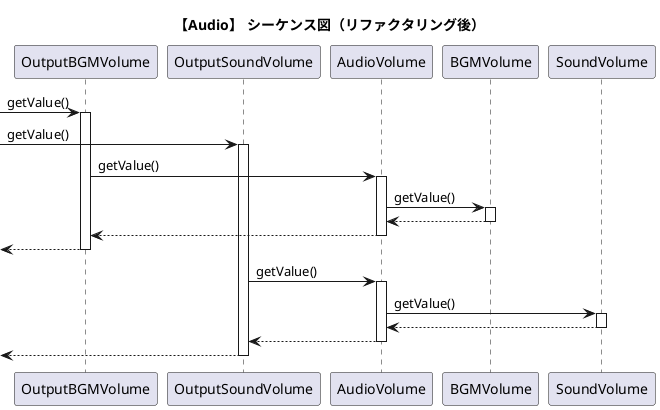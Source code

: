 @startuml audio_seq_pull_refactor 
title "【Audio】 シーケンス図（リファクタリング後）"

-> OutputBGMVolume : getValue()
activate OutputBGMVolume

-> OutputSoundVolume : getValue()
activate OutputSoundVolume

OutputBGMVolume -> AudioVolume : getValue()
activate AudioVolume

AudioVolume -> BGMVolume : getValue()
activate BGMVolume
BGMVolume --> AudioVolume
deactivate BGMVolume

AudioVolume --> OutputBGMVolume
deactivate AudioVolume

<-- OutputBGMVolume 
deactivate OutputBGMVolume


OutputSoundVolume -> AudioVolume : getValue()
activate AudioVolume

AudioVolume -> SoundVolume : getValue()
activate SoundVolume
SoundVolume --> AudioVolume
deactivate SoundVolume

AudioVolume --> OutputSoundVolume
deactivate AudioVolume
<-- OutputSoundVolume
deactivate OutputSoundVolume

@enduml